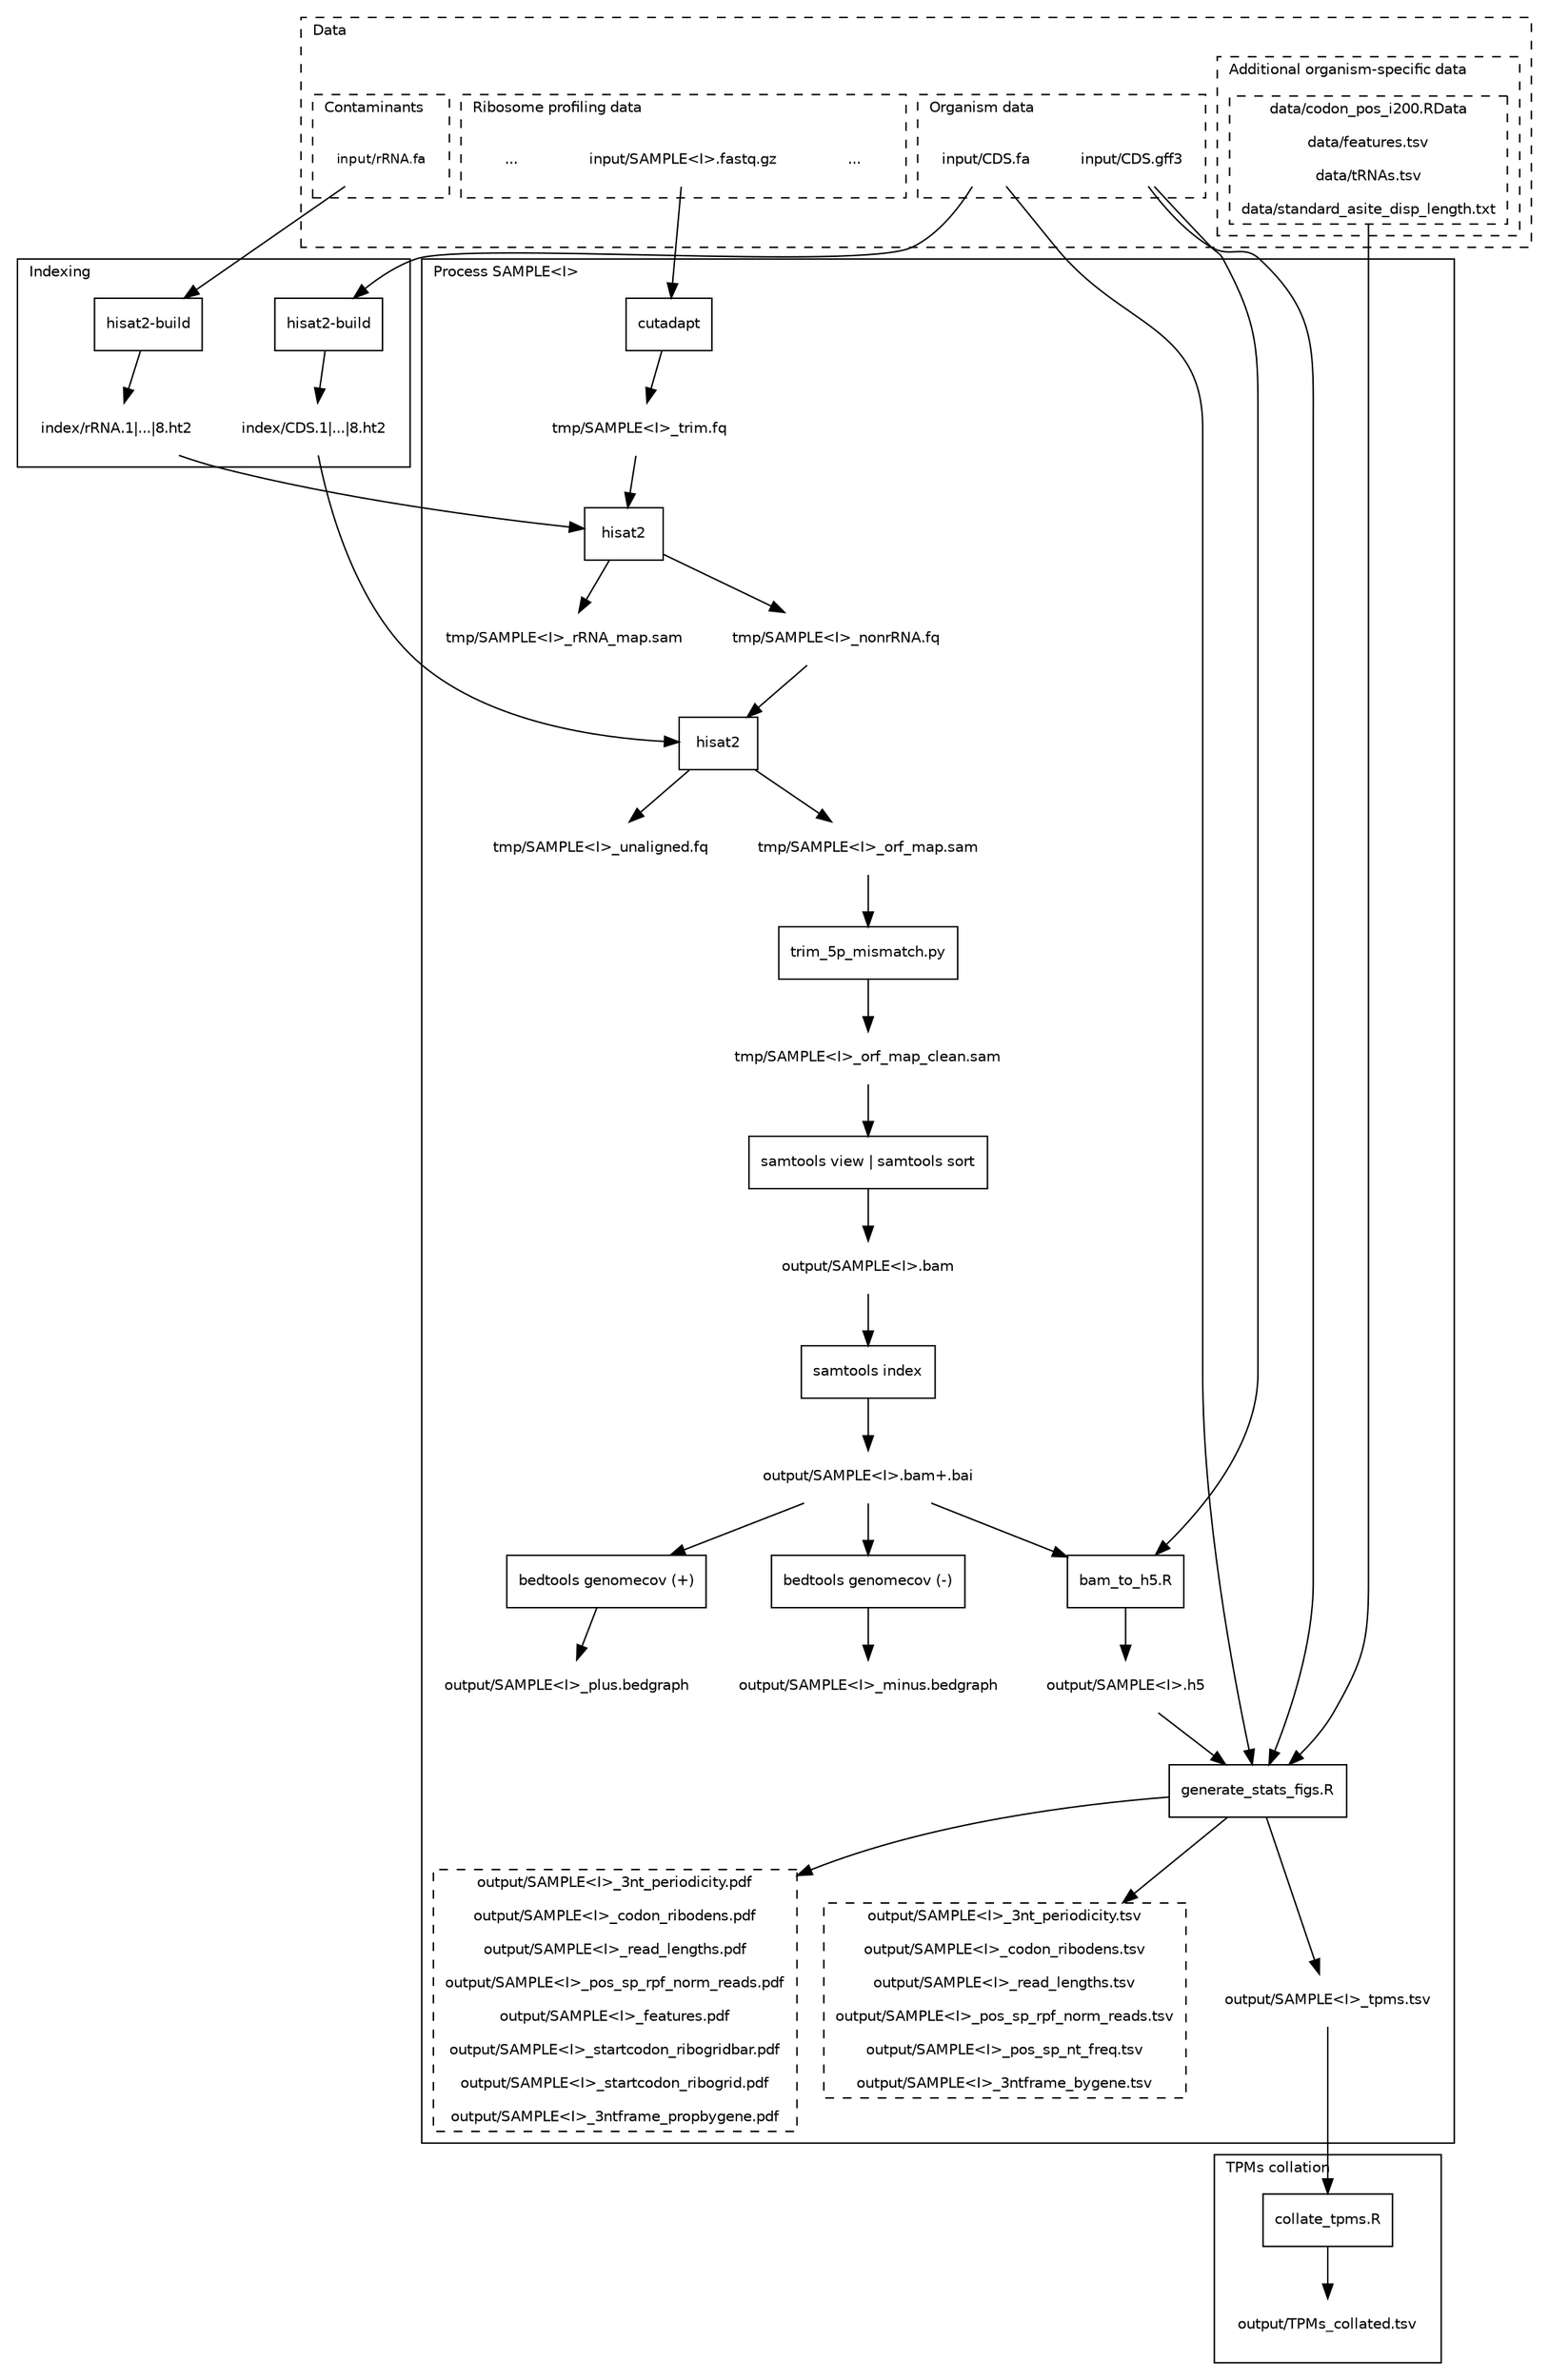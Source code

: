 digraph G {
  graph [ fontname=Helvetica, fontsize=10, compound=true ]
  node [ fontname=Helvetica, fontsize=10 ]
  edge [ fontname=Helvetica, fontsize=10 ]

  subgraph cluster_data {
    label = "Data"
    labeljust = "l"
    style = dashed

    subgraph cluster_organism {
      label = "Organism data"
      labeljust = "l"
      style = dashed

      "input/CDS.fa"  [shape=plaintext]
      "input/CDS.gff3" [shape=plaintext]
    }

    subgraph cluster_contaminants {
      label = "Contaminants"
      labeljust = "l"
      style = dashed
     "input/rRNA.fa"  [shape=plaintext, fontsize=9]
    }

    subgraph cluster_additional_organism {
      label = "Additional organism-specific data"
      labeljust = "l"
      style = dashed

      data [label="data/codon_pos_i200.RData\n
data/features.tsv\n
data/tRNAs.tsv\n
data/standard_asite_disp_length.txt"] [shape=box, style=dashed]
    }

    subgraph cluster_ribosome {
      label = "Ribosome profiling data"
      labeljust = "l"
      style = dashed

      ribosome_data0toI [label="..."] [shape=plaintext]
      "input/SAMPLE<I>.fastq.gz" [shape=plaintext]
      ribosome_dataItoN [label="..."] [shape=plaintext]
    }
  }
  
  subgraph cluster_indexing {
    label = "Indexing"
    labeljust = "l"

    h2build1 [label="hisat2-build"] [shape=box]
    h2build2 [label="hisat2-build"] [shape=box]

    "index/rRNA.1|...|8.ht2" [shape=plaintext]
    "index/CDS.1|...|8.ht2" [shape=plaintext]

    "input/rRNA.fa" -> h2build1 -> "index/rRNA.1|...|8.ht2"
    "input/CDS.fa" -> h2build2 -> "index/CDS.1|...|8.ht2"
  }

  subgraph cluster_per_sample_processing {
    label = "Process SAMPLE<I>"
    labeljust = "l"

    cut [label="cutadapt"] [shape=box]
    h21 [label="hisat2"] [shape=box]
    h22 [label="hisat2"] [shape=box]
    samindex [label="samtools index"] [shape=box]
    samview [label="samtools view | samtools sort"] [shape=box]
    trim [label="trim_5p_mismatch.py"] [shape=box]
    bedplus [label="bedtools genomecov (+)"] [shape=box]
    bedminus [label="bedtools genomecov (-)"] [shape=box]
    bam2h5 [label="bam_to_h5.R"] [shape=box]
    statsfigs [label="generate_stats_figs.R"] [shape=box]

    "tmp/SAMPLE<I>_trim.fq" [shape=plaintext]
    "tmp/SAMPLE<I>_rRNA_map.sam" [shape=plaintext]
    "tmp/SAMPLE<I>_nonrRNA.fq" [shape=plaintext]
    "tmp/SAMPLE<I>_unaligned.fq" [shape=plaintext]
    "tmp/SAMPLE<I>_orf_map.sam" [shape=plaintext]
    "tmp/SAMPLE<I>_orf_map_clean.sam" [shape=plaintext]
    "output/SAMPLE<I>.bam" [shape=plaintext]
    "output/SAMPLE<I>.bam+.bai" [shape=plaintext]
    "output/SAMPLE<I>_plus.bedgraph" [shape=plaintext]
    "output/SAMPLE<I>_minus.bedgraph" [shape=plaintext]
    "output/SAMPLE<I>.h5" [shape=plaintext]

    pdfs [label="output/SAMPLE<I>_3nt_periodicity.pdf\n
output/SAMPLE<I>_codon_ribodens.pdf\n
output/SAMPLE<I>_read_lengths.pdf\n
output/SAMPLE<I>_pos_sp_rpf_norm_reads.pdf\n
output/SAMPLE<I>_features.pdf\n
output/SAMPLE<I>_startcodon_ribogridbar.pdf\n
output/SAMPLE<I>_startcodon_ribogrid.pdf\n
output/SAMPLE<I>_3ntframe_propbygene.pdf
"] [shape=box, style=dashed]

    tsvs [label="output/SAMPLE<I>_3nt_periodicity.tsv\n
output/SAMPLE<I>_codon_ribodens.tsv\n
output/SAMPLE<I>_read_lengths.tsv\n
output/SAMPLE<I>_pos_sp_rpf_norm_reads.tsv\n
output/SAMPLE<I>_pos_sp_nt_freq.tsv\n
output/SAMPLE<I>_3ntframe_bygene.tsv
"] [shape=box, style=dashed]

    "output/SAMPLE<I>_tpms.tsv" [shape=plaintext]
    "input/SAMPLE<I>.fastq.gz" -> cut -> "tmp/SAMPLE<I>_trim.fq"

    "tmp/SAMPLE<I>_trim.fq" -> h21
    "index/rRNA.1|...|8.ht2" -> h21
    h21 -> "tmp/SAMPLE<I>_rRNA_map.sam"
    h21 -> "tmp/SAMPLE<I>_nonrRNA.fq"

    "index/CDS.1|...|8.ht2" -> h22
    "tmp/SAMPLE<I>_nonrRNA.fq" -> h22
    h22 -> "tmp/SAMPLE<I>_unaligned.fq"
    h22 -> "tmp/SAMPLE<I>_orf_map.sam"

    "tmp/SAMPLE<I>_orf_map.sam" -> trim -> "tmp/SAMPLE<I>_orf_map_clean.sam"
    "tmp/SAMPLE<I>_orf_map_clean.sam" -> samview -> "output/SAMPLE<I>.bam"
    "output/SAMPLE<I>.bam" -> samindex
    samindex -> "output/SAMPLE<I>.bam+.bai"

    "output/SAMPLE<I>.bam+.bai" -> bedplus -> "output/SAMPLE<I>_plus.bedgraph"
    "output/SAMPLE<I>.bam+.bai" -> bedminus -> "output/SAMPLE<I>_minus.bedgraph"

    "output/SAMPLE<I>.bam+.bai" -> bam2h5
    "input/CDS.gff3" -> bam2h5
    bam2h5 -> "output/SAMPLE<I>.h5"

    "output/SAMPLE<I>.h5" -> statsfigs
    "input/CDS.fa" -> statsfigs
    "input/CDS.gff3" -> statsfigs
    data -> statsfigs

    statsfigs -> pdfs
    statsfigs -> tsvs
    statsfigs -> "output/SAMPLE<I>_tpms.tsv"
  }

  subgraph cluster_tpms_collation {
    label = "TPMs collation"
    labeljust = "l"

    collate [label="collate_tpms.R"] [shape=box]

    "output/TPMs_collated.tsv" [shape=plaintext]

    "output/SAMPLE<I>_tpms.tsv" -> collate
    collate -> "output/TPMs_collated.tsv"
  }
}

